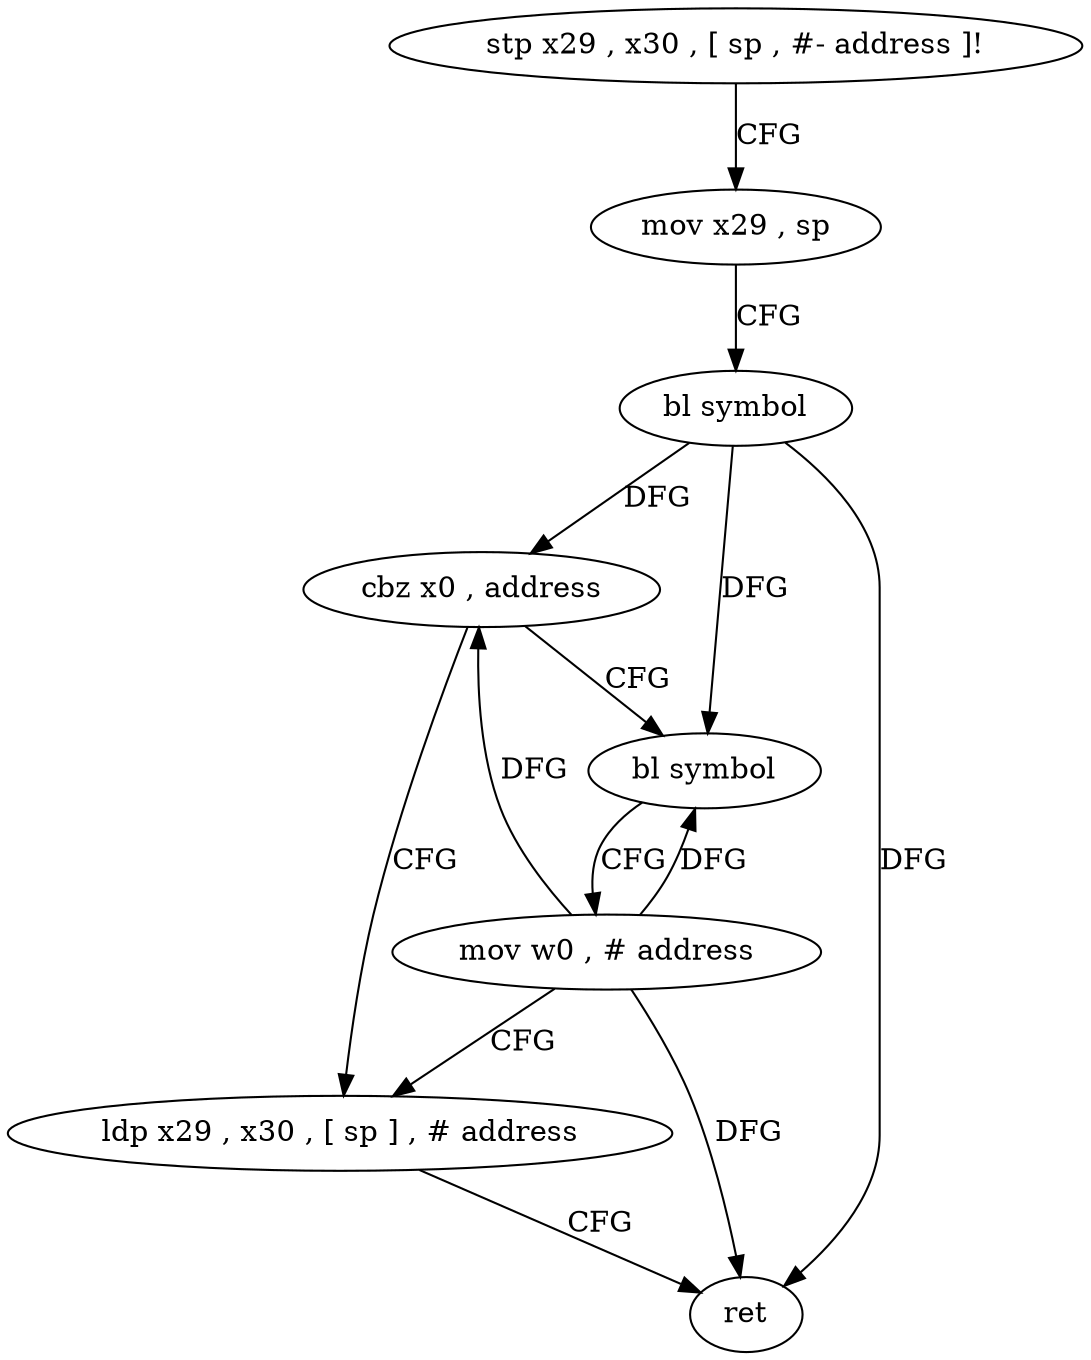 digraph "func" {
"129736" [label = "stp x29 , x30 , [ sp , #- address ]!" ]
"129740" [label = "mov x29 , sp" ]
"129744" [label = "bl symbol" ]
"129748" [label = "cbz x0 , address" ]
"129760" [label = "ldp x29 , x30 , [ sp ] , # address" ]
"129752" [label = "bl symbol" ]
"129764" [label = "ret" ]
"129756" [label = "mov w0 , # address" ]
"129736" -> "129740" [ label = "CFG" ]
"129740" -> "129744" [ label = "CFG" ]
"129744" -> "129748" [ label = "DFG" ]
"129744" -> "129764" [ label = "DFG" ]
"129744" -> "129752" [ label = "DFG" ]
"129748" -> "129760" [ label = "CFG" ]
"129748" -> "129752" [ label = "CFG" ]
"129760" -> "129764" [ label = "CFG" ]
"129752" -> "129756" [ label = "CFG" ]
"129756" -> "129760" [ label = "CFG" ]
"129756" -> "129748" [ label = "DFG" ]
"129756" -> "129752" [ label = "DFG" ]
"129756" -> "129764" [ label = "DFG" ]
}

